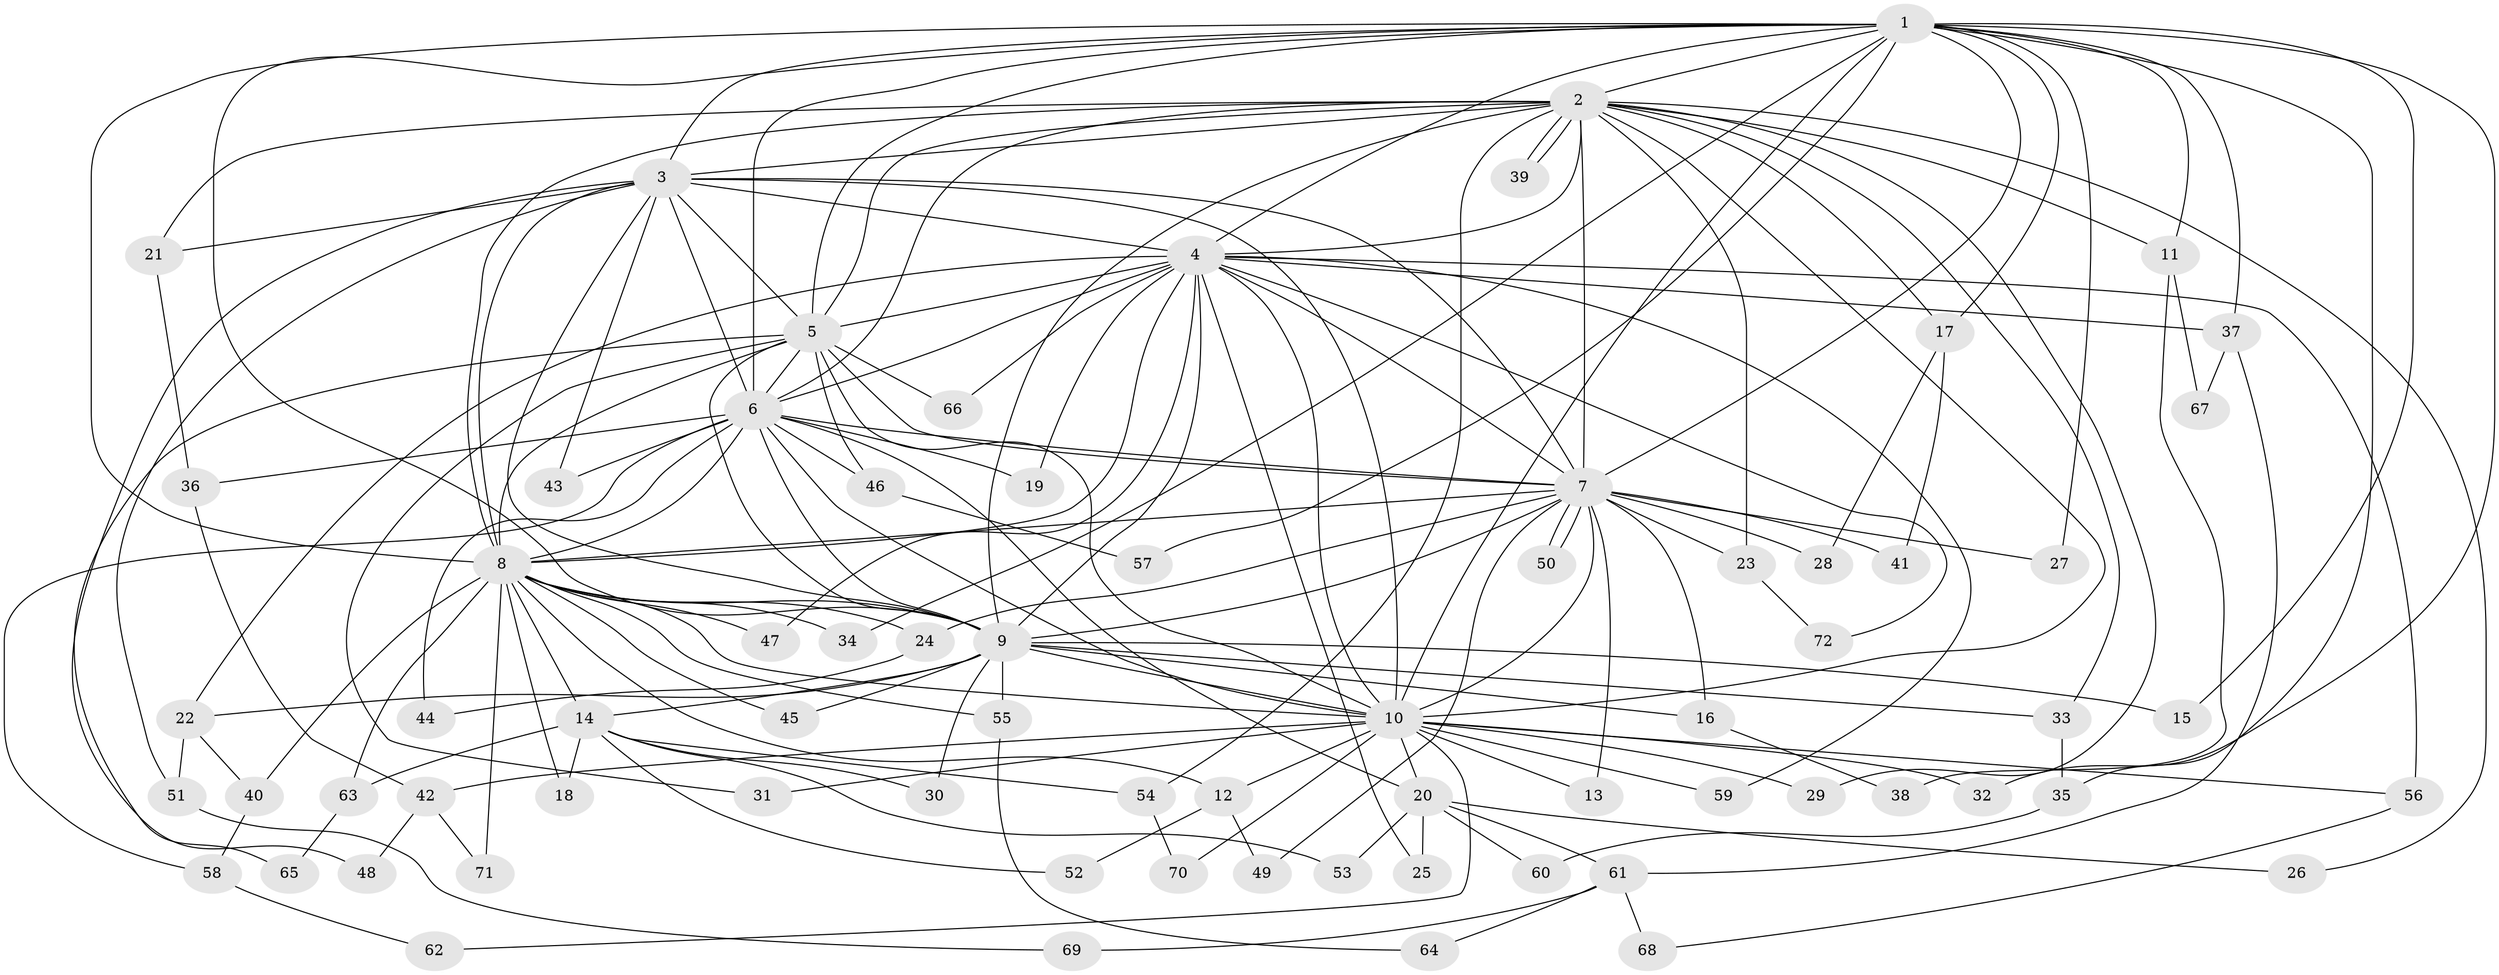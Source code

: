 // Generated by graph-tools (version 1.1) at 2025/13/03/09/25 04:13:59]
// undirected, 72 vertices, 169 edges
graph export_dot {
graph [start="1"]
  node [color=gray90,style=filled];
  1;
  2;
  3;
  4;
  5;
  6;
  7;
  8;
  9;
  10;
  11;
  12;
  13;
  14;
  15;
  16;
  17;
  18;
  19;
  20;
  21;
  22;
  23;
  24;
  25;
  26;
  27;
  28;
  29;
  30;
  31;
  32;
  33;
  34;
  35;
  36;
  37;
  38;
  39;
  40;
  41;
  42;
  43;
  44;
  45;
  46;
  47;
  48;
  49;
  50;
  51;
  52;
  53;
  54;
  55;
  56;
  57;
  58;
  59;
  60;
  61;
  62;
  63;
  64;
  65;
  66;
  67;
  68;
  69;
  70;
  71;
  72;
  1 -- 2;
  1 -- 3;
  1 -- 4;
  1 -- 5;
  1 -- 6;
  1 -- 7;
  1 -- 8;
  1 -- 9;
  1 -- 10;
  1 -- 11;
  1 -- 15;
  1 -- 17;
  1 -- 27;
  1 -- 32;
  1 -- 34;
  1 -- 35;
  1 -- 37;
  1 -- 57;
  2 -- 3;
  2 -- 4;
  2 -- 5;
  2 -- 6;
  2 -- 7;
  2 -- 8;
  2 -- 9;
  2 -- 10;
  2 -- 11;
  2 -- 17;
  2 -- 21;
  2 -- 23;
  2 -- 26;
  2 -- 29;
  2 -- 33;
  2 -- 39;
  2 -- 39;
  2 -- 54;
  3 -- 4;
  3 -- 5;
  3 -- 6;
  3 -- 7;
  3 -- 8;
  3 -- 9;
  3 -- 10;
  3 -- 21;
  3 -- 43;
  3 -- 48;
  3 -- 51;
  4 -- 5;
  4 -- 6;
  4 -- 7;
  4 -- 8;
  4 -- 9;
  4 -- 10;
  4 -- 19;
  4 -- 22;
  4 -- 25;
  4 -- 37;
  4 -- 47;
  4 -- 56;
  4 -- 59;
  4 -- 66;
  4 -- 72;
  5 -- 6;
  5 -- 7;
  5 -- 8;
  5 -- 9;
  5 -- 10;
  5 -- 31;
  5 -- 46;
  5 -- 65;
  5 -- 66;
  6 -- 7;
  6 -- 8;
  6 -- 9;
  6 -- 10;
  6 -- 19;
  6 -- 20;
  6 -- 36;
  6 -- 43;
  6 -- 44;
  6 -- 46;
  6 -- 58;
  7 -- 8;
  7 -- 9;
  7 -- 10;
  7 -- 13;
  7 -- 16;
  7 -- 23;
  7 -- 24;
  7 -- 27;
  7 -- 28;
  7 -- 41;
  7 -- 49;
  7 -- 50;
  7 -- 50;
  8 -- 9;
  8 -- 10;
  8 -- 12;
  8 -- 14;
  8 -- 18;
  8 -- 24;
  8 -- 34;
  8 -- 40;
  8 -- 45;
  8 -- 47;
  8 -- 55;
  8 -- 63;
  8 -- 71;
  9 -- 10;
  9 -- 14;
  9 -- 15;
  9 -- 16;
  9 -- 22;
  9 -- 30;
  9 -- 33;
  9 -- 45;
  9 -- 55;
  10 -- 12;
  10 -- 13;
  10 -- 20;
  10 -- 29;
  10 -- 31;
  10 -- 32;
  10 -- 42;
  10 -- 56;
  10 -- 59;
  10 -- 62;
  10 -- 70;
  11 -- 38;
  11 -- 67;
  12 -- 49;
  12 -- 52;
  14 -- 18;
  14 -- 30;
  14 -- 52;
  14 -- 53;
  14 -- 54;
  14 -- 63;
  16 -- 38;
  17 -- 28;
  17 -- 41;
  20 -- 25;
  20 -- 26;
  20 -- 53;
  20 -- 60;
  20 -- 61;
  21 -- 36;
  22 -- 40;
  22 -- 51;
  23 -- 72;
  24 -- 44;
  33 -- 35;
  35 -- 60;
  36 -- 42;
  37 -- 61;
  37 -- 67;
  40 -- 58;
  42 -- 48;
  42 -- 71;
  46 -- 57;
  51 -- 69;
  54 -- 70;
  55 -- 64;
  56 -- 68;
  58 -- 62;
  61 -- 64;
  61 -- 68;
  61 -- 69;
  63 -- 65;
}
